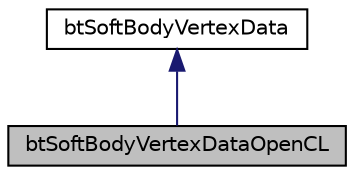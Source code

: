digraph "btSoftBodyVertexDataOpenCL"
{
  edge [fontname="Helvetica",fontsize="10",labelfontname="Helvetica",labelfontsize="10"];
  node [fontname="Helvetica",fontsize="10",shape=record];
  Node1 [label="btSoftBodyVertexDataOpenCL",height=0.2,width=0.4,color="black", fillcolor="grey75", style="filled", fontcolor="black"];
  Node2 -> Node1 [dir="back",color="midnightblue",fontsize="10",style="solid"];
  Node2 [label="btSoftBodyVertexData",height=0.2,width=0.4,color="black", fillcolor="white", style="filled",URL="$classbt_soft_body_vertex_data.html"];
}
